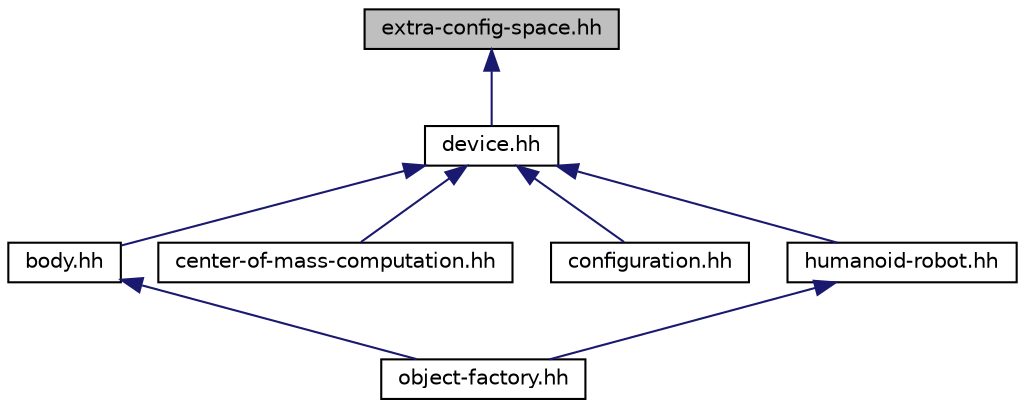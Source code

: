 digraph "extra-config-space.hh"
{
  edge [fontname="Helvetica",fontsize="10",labelfontname="Helvetica",labelfontsize="10"];
  node [fontname="Helvetica",fontsize="10",shape=record];
  Node1 [label="extra-config-space.hh",height=0.2,width=0.4,color="black", fillcolor="grey75", style="filled" fontcolor="black"];
  Node1 -> Node2 [dir="back",color="midnightblue",fontsize="10",style="solid",fontname="Helvetica"];
  Node2 [label="device.hh",height=0.2,width=0.4,color="black", fillcolor="white", style="filled",URL="$a00031.html"];
  Node2 -> Node3 [dir="back",color="midnightblue",fontsize="10",style="solid",fontname="Helvetica"];
  Node3 [label="body.hh",height=0.2,width=0.4,color="black", fillcolor="white", style="filled",URL="$a00026.html"];
  Node3 -> Node4 [dir="back",color="midnightblue",fontsize="10",style="solid",fontname="Helvetica"];
  Node4 [label="object-factory.hh",height=0.2,width=0.4,color="black", fillcolor="white", style="filled",URL="$a00041.html"];
  Node2 -> Node5 [dir="back",color="midnightblue",fontsize="10",style="solid",fontname="Helvetica"];
  Node5 [label="center-of-mass-computation.hh",height=0.2,width=0.4,color="black", fillcolor="white", style="filled",URL="$a00027.html"];
  Node2 -> Node6 [dir="back",color="midnightblue",fontsize="10",style="solid",fontname="Helvetica"];
  Node6 [label="configuration.hh",height=0.2,width=0.4,color="black", fillcolor="white", style="filled",URL="$a00030.html"];
  Node2 -> Node7 [dir="back",color="midnightblue",fontsize="10",style="solid",fontname="Helvetica"];
  Node7 [label="humanoid-robot.hh",height=0.2,width=0.4,color="black", fillcolor="white", style="filled",URL="$a00037.html"];
  Node7 -> Node4 [dir="back",color="midnightblue",fontsize="10",style="solid",fontname="Helvetica"];
}

